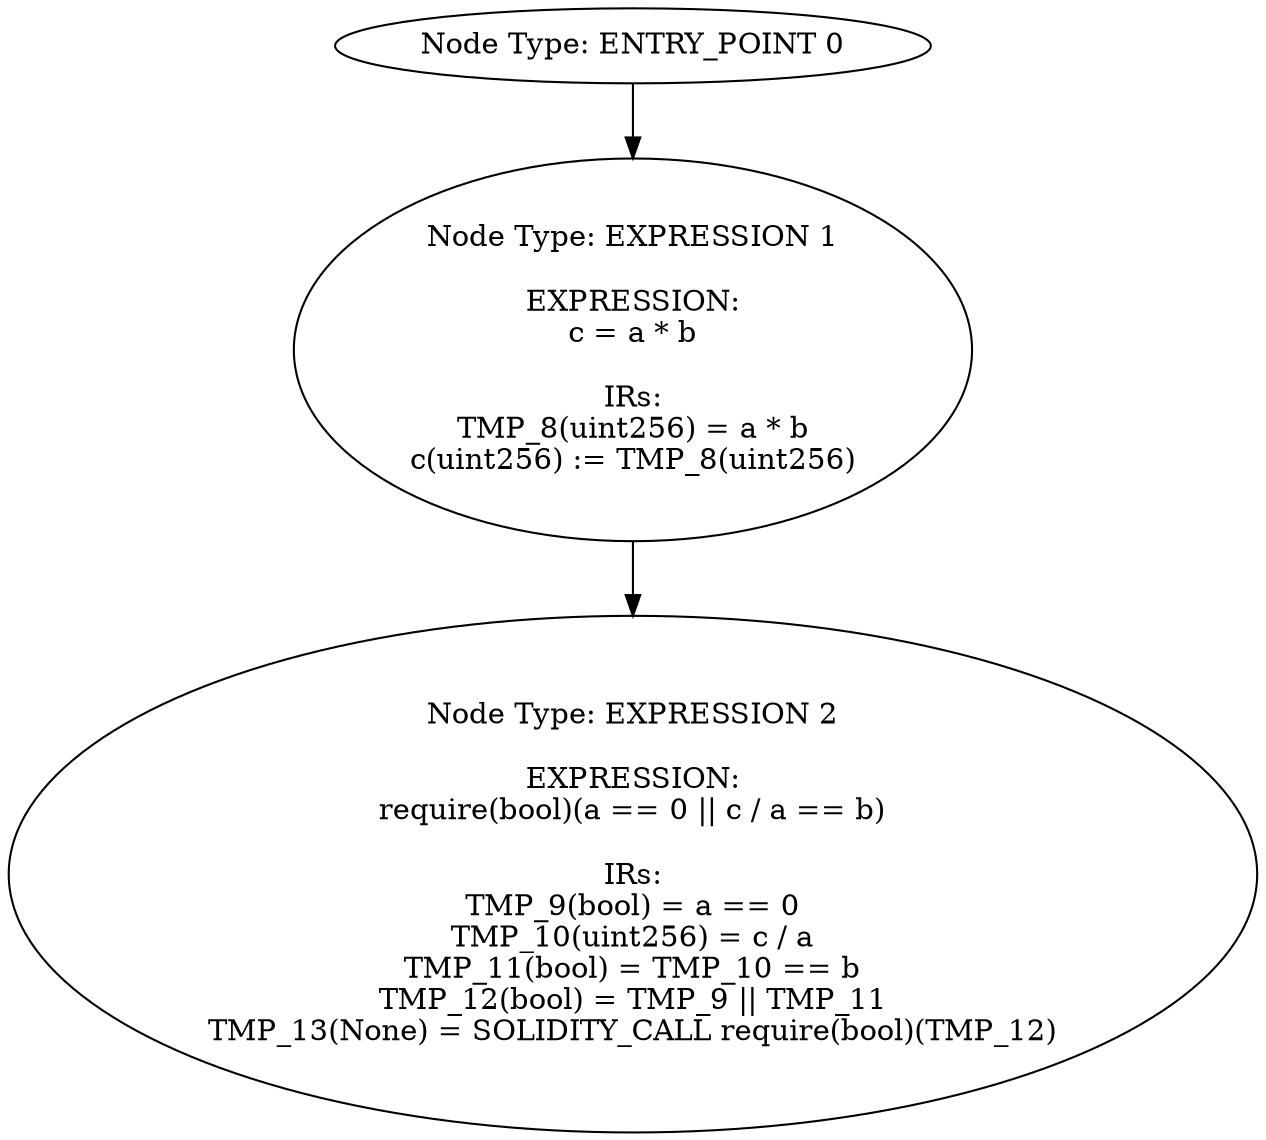 digraph{
0[label="Node Type: ENTRY_POINT 0
"];
0->1;
1[label="Node Type: EXPRESSION 1

EXPRESSION:
c = a * b

IRs:
TMP_8(uint256) = a * b
c(uint256) := TMP_8(uint256)"];
1->2;
2[label="Node Type: EXPRESSION 2

EXPRESSION:
require(bool)(a == 0 || c / a == b)

IRs:
TMP_9(bool) = a == 0
TMP_10(uint256) = c / a
TMP_11(bool) = TMP_10 == b
TMP_12(bool) = TMP_9 || TMP_11
TMP_13(None) = SOLIDITY_CALL require(bool)(TMP_12)"];
}
